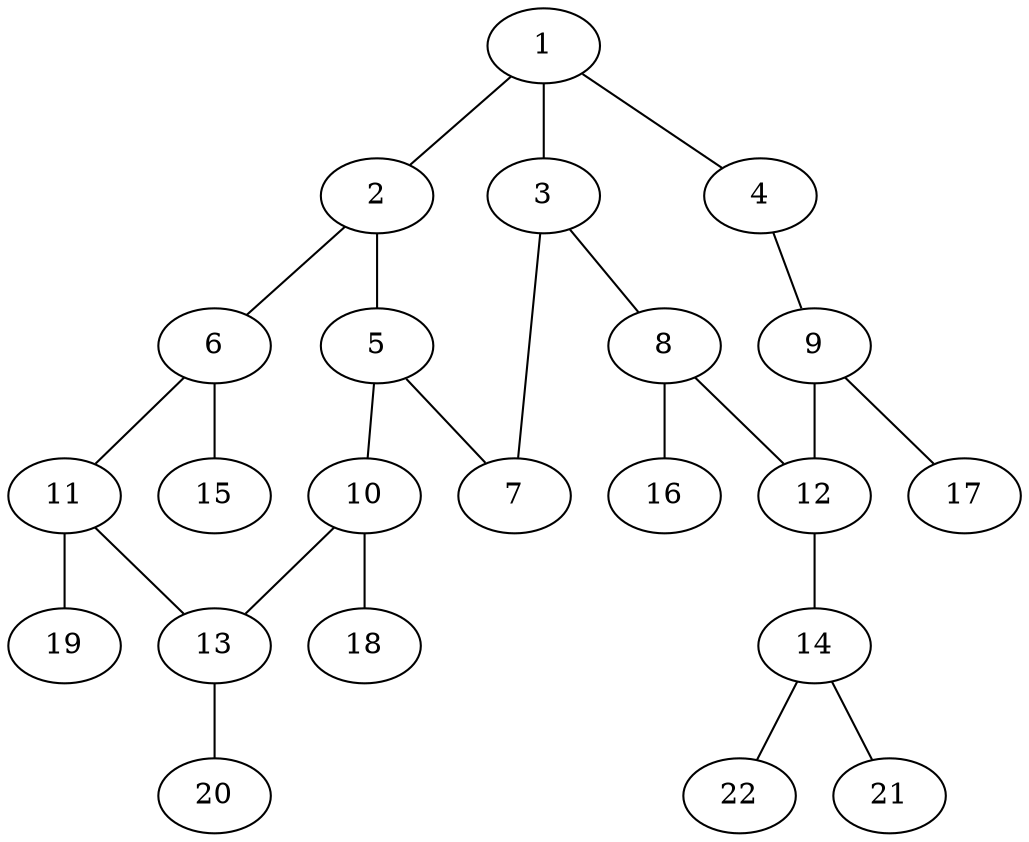 graph molecule_3579 {
	1	 [chem=C];
	2	 [chem=N];
	1 -- 2	 [valence=1];
	3	 [chem=C];
	1 -- 3	 [valence=2];
	4	 [chem=N];
	1 -- 4	 [valence=1];
	5	 [chem=C];
	2 -- 5	 [valence=1];
	6	 [chem=C];
	2 -- 6	 [valence=1];
	7	 [chem=N];
	3 -- 7	 [valence=1];
	8	 [chem=C];
	3 -- 8	 [valence=1];
	9	 [chem=C];
	4 -- 9	 [valence=2];
	5 -- 7	 [valence=2];
	10	 [chem=C];
	5 -- 10	 [valence=1];
	11	 [chem=C];
	6 -- 11	 [valence=2];
	15	 [chem=H];
	6 -- 15	 [valence=1];
	12	 [chem=C];
	8 -- 12	 [valence=2];
	16	 [chem=H];
	8 -- 16	 [valence=1];
	9 -- 12	 [valence=1];
	17	 [chem=H];
	9 -- 17	 [valence=1];
	13	 [chem=C];
	10 -- 13	 [valence=2];
	18	 [chem=H];
	10 -- 18	 [valence=1];
	11 -- 13	 [valence=1];
	19	 [chem=H];
	11 -- 19	 [valence=1];
	14	 [chem=N];
	12 -- 14	 [valence=1];
	20	 [chem=H];
	13 -- 20	 [valence=1];
	21	 [chem=H];
	14 -- 21	 [valence=1];
	22	 [chem=H];
	14 -- 22	 [valence=1];
}
